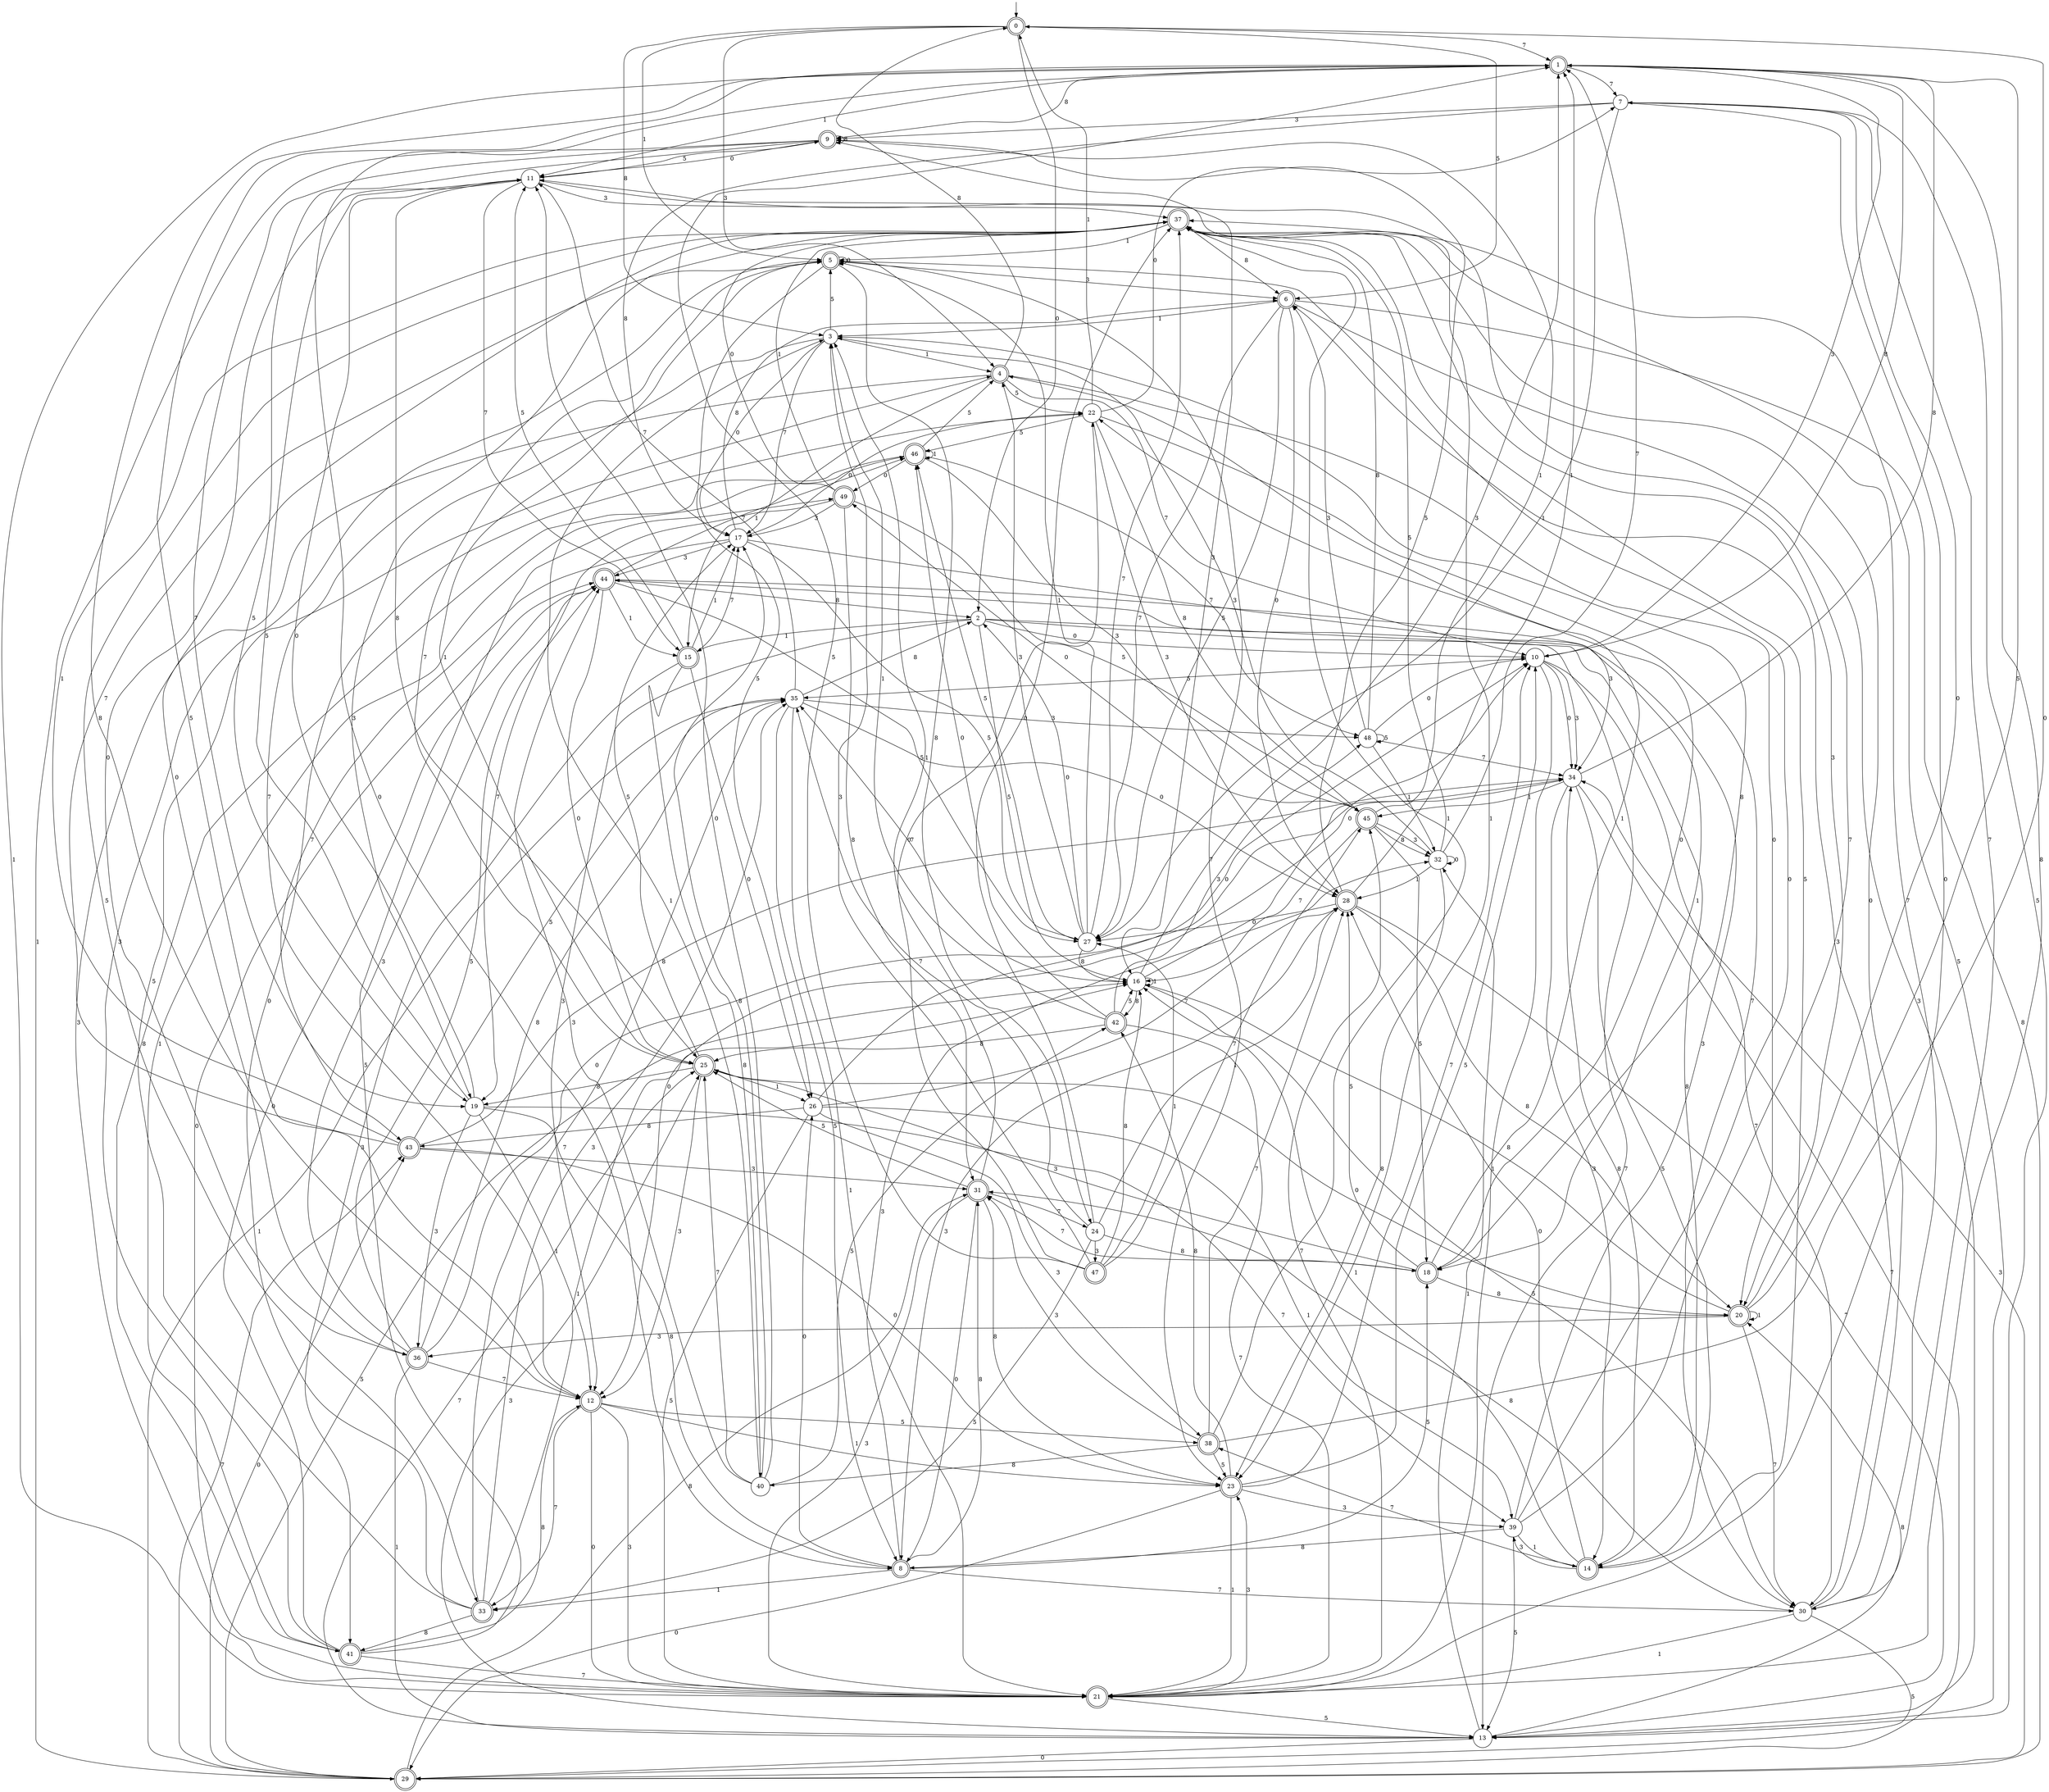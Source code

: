 digraph g {

	s0 [shape="doublecircle" label="0"];
	s1 [shape="doublecircle" label="1"];
	s2 [shape="circle" label="2"];
	s3 [shape="circle" label="3"];
	s4 [shape="doublecircle" label="4"];
	s5 [shape="doublecircle" label="5"];
	s6 [shape="doublecircle" label="6"];
	s7 [shape="circle" label="7"];
	s8 [shape="doublecircle" label="8"];
	s9 [shape="doublecircle" label="9"];
	s10 [shape="circle" label="10"];
	s11 [shape="circle" label="11"];
	s12 [shape="doublecircle" label="12"];
	s13 [shape="circle" label="13"];
	s14 [shape="doublecircle" label="14"];
	s15 [shape="doublecircle" label="15"];
	s16 [shape="circle" label="16"];
	s17 [shape="circle" label="17"];
	s18 [shape="doublecircle" label="18"];
	s19 [shape="circle" label="19"];
	s20 [shape="doublecircle" label="20"];
	s21 [shape="doublecircle" label="21"];
	s22 [shape="circle" label="22"];
	s23 [shape="doublecircle" label="23"];
	s24 [shape="circle" label="24"];
	s25 [shape="doublecircle" label="25"];
	s26 [shape="circle" label="26"];
	s27 [shape="circle" label="27"];
	s28 [shape="doublecircle" label="28"];
	s29 [shape="doublecircle" label="29"];
	s30 [shape="circle" label="30"];
	s31 [shape="doublecircle" label="31"];
	s32 [shape="circle" label="32"];
	s33 [shape="doublecircle" label="33"];
	s34 [shape="circle" label="34"];
	s35 [shape="circle" label="35"];
	s36 [shape="doublecircle" label="36"];
	s37 [shape="doublecircle" label="37"];
	s38 [shape="doublecircle" label="38"];
	s39 [shape="circle" label="39"];
	s40 [shape="circle" label="40"];
	s41 [shape="doublecircle" label="41"];
	s42 [shape="doublecircle" label="42"];
	s43 [shape="doublecircle" label="43"];
	s44 [shape="doublecircle" label="44"];
	s45 [shape="doublecircle" label="45"];
	s46 [shape="doublecircle" label="46"];
	s47 [shape="doublecircle" label="47"];
	s48 [shape="circle" label="48"];
	s49 [shape="doublecircle" label="49"];
	s0 -> s1 [label="7"];
	s0 -> s2 [label="0"];
	s0 -> s3 [label="8"];
	s0 -> s4 [label="3"];
	s0 -> s5 [label="1"];
	s0 -> s6 [label="5"];
	s1 -> s7 [label="7"];
	s1 -> s8 [label="0"];
	s1 -> s9 [label="8"];
	s1 -> s10 [label="3"];
	s1 -> s11 [label="1"];
	s1 -> s12 [label="5"];
	s2 -> s13 [label="7"];
	s2 -> s10 [label="0"];
	s2 -> s14 [label="8"];
	s2 -> s12 [label="3"];
	s2 -> s15 [label="1"];
	s2 -> s16 [label="5"];
	s3 -> s17 [label="7"];
	s3 -> s17 [label="0"];
	s3 -> s18 [label="8"];
	s3 -> s19 [label="3"];
	s3 -> s4 [label="1"];
	s3 -> s5 [label="5"];
	s4 -> s10 [label="7"];
	s4 -> s20 [label="0"];
	s4 -> s0 [label="8"];
	s4 -> s21 [label="3"];
	s4 -> s15 [label="1"];
	s4 -> s22 [label="5"];
	s5 -> s23 [label="7"];
	s5 -> s5 [label="0"];
	s5 -> s24 [label="8"];
	s5 -> s6 [label="3"];
	s5 -> s25 [label="1"];
	s5 -> s26 [label="5"];
	s6 -> s27 [label="7"];
	s6 -> s28 [label="0"];
	s6 -> s29 [label="8"];
	s6 -> s13 [label="3"];
	s6 -> s3 [label="1"];
	s6 -> s27 [label="5"];
	s7 -> s30 [label="7"];
	s7 -> s21 [label="0"];
	s7 -> s17 [label="8"];
	s7 -> s9 [label="3"];
	s7 -> s27 [label="1"];
	s7 -> s13 [label="5"];
	s8 -> s30 [label="7"];
	s8 -> s26 [label="0"];
	s8 -> s31 [label="8"];
	s8 -> s32 [label="3"];
	s8 -> s33 [label="1"];
	s8 -> s18 [label="5"];
	s9 -> s19 [label="7"];
	s9 -> s11 [label="0"];
	s9 -> s9 [label="8"];
	s9 -> s16 [label="3"];
	s9 -> s29 [label="1"];
	s9 -> s19 [label="5"];
	s10 -> s30 [label="7"];
	s10 -> s34 [label="0"];
	s10 -> s1 [label="8"];
	s10 -> s34 [label="3"];
	s10 -> s21 [label="1"];
	s10 -> s35 [label="5"];
	s11 -> s15 [label="7"];
	s11 -> s36 [label="0"];
	s11 -> s25 [label="8"];
	s11 -> s37 [label="3"];
	s11 -> s23 [label="1"];
	s11 -> s9 [label="5"];
	s12 -> s33 [label="7"];
	s12 -> s21 [label="0"];
	s12 -> s1 [label="8"];
	s12 -> s21 [label="3"];
	s12 -> s23 [label="1"];
	s12 -> s38 [label="5"];
	s13 -> s25 [label="7"];
	s13 -> s29 [label="0"];
	s13 -> s20 [label="8"];
	s13 -> s25 [label="3"];
	s13 -> s32 [label="1"];
	s13 -> s37 [label="5"];
	s14 -> s38 [label="7"];
	s14 -> s28 [label="0"];
	s14 -> s34 [label="8"];
	s14 -> s39 [label="3"];
	s14 -> s16 [label="1"];
	s14 -> s37 [label="5"];
	s15 -> s17 [label="7"];
	s15 -> s26 [label="0"];
	s15 -> s40 [label="8"];
	s15 -> s41 [label="3"];
	s15 -> s17 [label="1"];
	s15 -> s11 [label="5"];
	s16 -> s35 [label="7"];
	s16 -> s10 [label="0"];
	s16 -> s42 [label="8"];
	s16 -> s1 [label="3"];
	s16 -> s16 [label="1"];
	s16 -> s30 [label="5"];
	s17 -> s43 [label="7"];
	s17 -> s22 [label="0"];
	s17 -> s6 [label="8"];
	s17 -> s44 [label="3"];
	s17 -> s18 [label="1"];
	s17 -> s27 [label="5"];
	s18 -> s31 [label="7"];
	s18 -> s22 [label="0"];
	s18 -> s20 [label="8"];
	s18 -> s25 [label="3"];
	s18 -> s4 [label="1"];
	s18 -> s28 [label="5"];
	s19 -> s39 [label="7"];
	s19 -> s11 [label="0"];
	s19 -> s8 [label="8"];
	s19 -> s36 [label="3"];
	s19 -> s12 [label="1"];
	s19 -> s11 [label="5"];
	s20 -> s30 [label="7"];
	s20 -> s7 [label="0"];
	s20 -> s16 [label="8"];
	s20 -> s36 [label="3"];
	s20 -> s20 [label="1"];
	s20 -> s1 [label="5"];
	s21 -> s45 [label="7"];
	s21 -> s44 [label="0"];
	s21 -> s1 [label="8"];
	s21 -> s23 [label="3"];
	s21 -> s1 [label="1"];
	s21 -> s13 [label="5"];
	s22 -> s30 [label="7"];
	s22 -> s7 [label="0"];
	s22 -> s45 [label="8"];
	s22 -> s28 [label="3"];
	s22 -> s0 [label="1"];
	s22 -> s46 [label="5"];
	s23 -> s10 [label="7"];
	s23 -> s29 [label="0"];
	s23 -> s42 [label="8"];
	s23 -> s39 [label="3"];
	s23 -> s21 [label="1"];
	s23 -> s10 [label="5"];
	s24 -> s35 [label="7"];
	s24 -> s37 [label="0"];
	s24 -> s18 [label="8"];
	s24 -> s47 [label="3"];
	s24 -> s28 [label="1"];
	s24 -> s33 [label="5"];
	s25 -> s5 [label="7"];
	s25 -> s20 [label="0"];
	s25 -> s19 [label="8"];
	s25 -> s12 [label="3"];
	s25 -> s26 [label="1"];
	s25 -> s17 [label="5"];
	s26 -> s28 [label="7"];
	s26 -> s10 [label="0"];
	s26 -> s43 [label="8"];
	s26 -> s38 [label="3"];
	s26 -> s39 [label="1"];
	s26 -> s21 [label="5"];
	s27 -> s37 [label="7"];
	s27 -> s2 [label="0"];
	s27 -> s16 [label="8"];
	s27 -> s4 [label="3"];
	s27 -> s5 [label="1"];
	s27 -> s46 [label="5"];
	s28 -> s13 [label="7"];
	s28 -> s27 [label="0"];
	s28 -> s20 [label="8"];
	s28 -> s8 [label="3"];
	s28 -> s1 [label="1"];
	s28 -> s9 [label="5"];
	s29 -> s43 [label="7"];
	s29 -> s43 [label="0"];
	s29 -> s31 [label="8"];
	s29 -> s34 [label="3"];
	s29 -> s35 [label="1"];
	s29 -> s16 [label="5"];
	s30 -> s37 [label="7"];
	s30 -> s37 [label="0"];
	s30 -> s31 [label="8"];
	s30 -> s6 [label="3"];
	s30 -> s21 [label="1"];
	s30 -> s29 [label="5"];
	s31 -> s24 [label="7"];
	s31 -> s8 [label="0"];
	s31 -> s23 [label="8"];
	s31 -> s21 [label="3"];
	s31 -> s3 [label="1"];
	s31 -> s25 [label="5"];
	s32 -> s1 [label="7"];
	s32 -> s32 [label="0"];
	s32 -> s23 [label="8"];
	s32 -> s3 [label="3"];
	s32 -> s28 [label="1"];
	s32 -> s37 [label="5"];
	s33 -> s35 [label="7"];
	s33 -> s22 [label="0"];
	s33 -> s41 [label="8"];
	s33 -> s35 [label="3"];
	s33 -> s16 [label="1"];
	s33 -> s4 [label="5"];
	s34 -> s29 [label="7"];
	s34 -> s12 [label="0"];
	s34 -> s1 [label="8"];
	s34 -> s14 [label="3"];
	s34 -> s45 [label="1"];
	s34 -> s14 [label="5"];
	s35 -> s11 [label="7"];
	s35 -> s28 [label="0"];
	s35 -> s2 [label="8"];
	s35 -> s48 [label="3"];
	s35 -> s21 [label="1"];
	s35 -> s8 [label="5"];
	s36 -> s12 [label="7"];
	s36 -> s34 [label="0"];
	s36 -> s35 [label="8"];
	s36 -> s44 [label="3"];
	s36 -> s13 [label="1"];
	s36 -> s44 [label="5"];
	s37 -> s12 [label="7"];
	s37 -> s36 [label="0"];
	s37 -> s6 [label="8"];
	s37 -> s20 [label="3"];
	s37 -> s5 [label="1"];
	s37 -> s33 [label="5"];
	s38 -> s28 [label="7"];
	s38 -> s0 [label="0"];
	s38 -> s40 [label="8"];
	s38 -> s31 [label="3"];
	s38 -> s37 [label="1"];
	s38 -> s23 [label="5"];
	s39 -> s11 [label="7"];
	s39 -> s5 [label="0"];
	s39 -> s8 [label="8"];
	s39 -> s44 [label="3"];
	s39 -> s14 [label="1"];
	s39 -> s13 [label="5"];
	s40 -> s25 [label="7"];
	s40 -> s11 [label="0"];
	s40 -> s17 [label="8"];
	s40 -> s44 [label="3"];
	s40 -> s3 [label="1"];
	s40 -> s42 [label="5"];
	s41 -> s21 [label="7"];
	s41 -> s44 [label="0"];
	s41 -> s12 [label="8"];
	s41 -> s5 [label="3"];
	s41 -> s46 [label="1"];
	s41 -> s49 [label="5"];
	s42 -> s21 [label="7"];
	s42 -> s46 [label="0"];
	s42 -> s25 [label="8"];
	s42 -> s48 [label="3"];
	s42 -> s3 [label="1"];
	s42 -> s16 [label="5"];
	s43 -> s5 [label="7"];
	s43 -> s23 [label="0"];
	s43 -> s34 [label="8"];
	s43 -> s31 [label="3"];
	s43 -> s37 [label="1"];
	s43 -> s35 [label="5"];
	s44 -> s46 [label="7"];
	s44 -> s25 [label="0"];
	s44 -> s2 [label="8"];
	s44 -> s34 [label="3"];
	s44 -> s15 [label="1"];
	s44 -> s27 [label="5"];
	s45 -> s16 [label="7"];
	s45 -> s49 [label="0"];
	s45 -> s32 [label="8"];
	s45 -> s32 [label="3"];
	s45 -> s9 [label="1"];
	s45 -> s18 [label="5"];
	s46 -> s48 [label="7"];
	s46 -> s49 [label="0"];
	s46 -> s41 [label="8"];
	s46 -> s45 [label="3"];
	s46 -> s46 [label="1"];
	s46 -> s4 [label="5"];
	s47 -> s45 [label="7"];
	s47 -> s22 [label="0"];
	s47 -> s16 [label="8"];
	s47 -> s3 [label="3"];
	s47 -> s27 [label="1"];
	s47 -> s1 [label="5"];
	s48 -> s34 [label="7"];
	s48 -> s10 [label="0"];
	s48 -> s37 [label="8"];
	s48 -> s6 [label="3"];
	s48 -> s32 [label="1"];
	s48 -> s48 [label="5"];
	s49 -> s19 [label="7"];
	s49 -> s37 [label="0"];
	s49 -> s31 [label="8"];
	s49 -> s17 [label="3"];
	s49 -> s37 [label="1"];
	s49 -> s45 [label="5"];

__start0 [label="" shape="none" width="0" height="0"];
__start0 -> s0;

}
